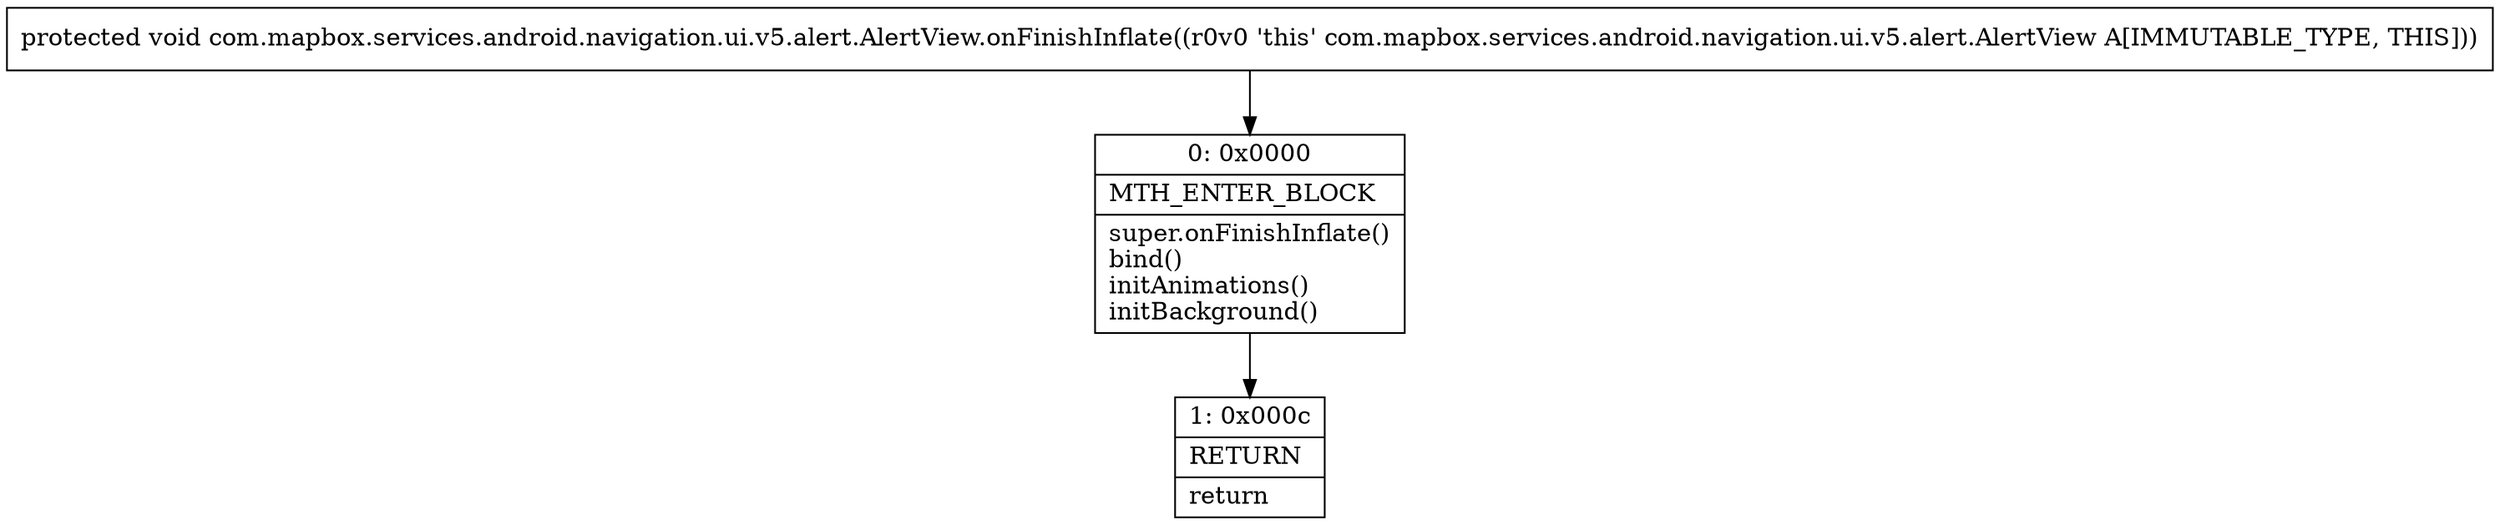 digraph "CFG forcom.mapbox.services.android.navigation.ui.v5.alert.AlertView.onFinishInflate()V" {
Node_0 [shape=record,label="{0\:\ 0x0000|MTH_ENTER_BLOCK\l|super.onFinishInflate()\lbind()\linitAnimations()\linitBackground()\l}"];
Node_1 [shape=record,label="{1\:\ 0x000c|RETURN\l|return\l}"];
MethodNode[shape=record,label="{protected void com.mapbox.services.android.navigation.ui.v5.alert.AlertView.onFinishInflate((r0v0 'this' com.mapbox.services.android.navigation.ui.v5.alert.AlertView A[IMMUTABLE_TYPE, THIS])) }"];
MethodNode -> Node_0;
Node_0 -> Node_1;
}

